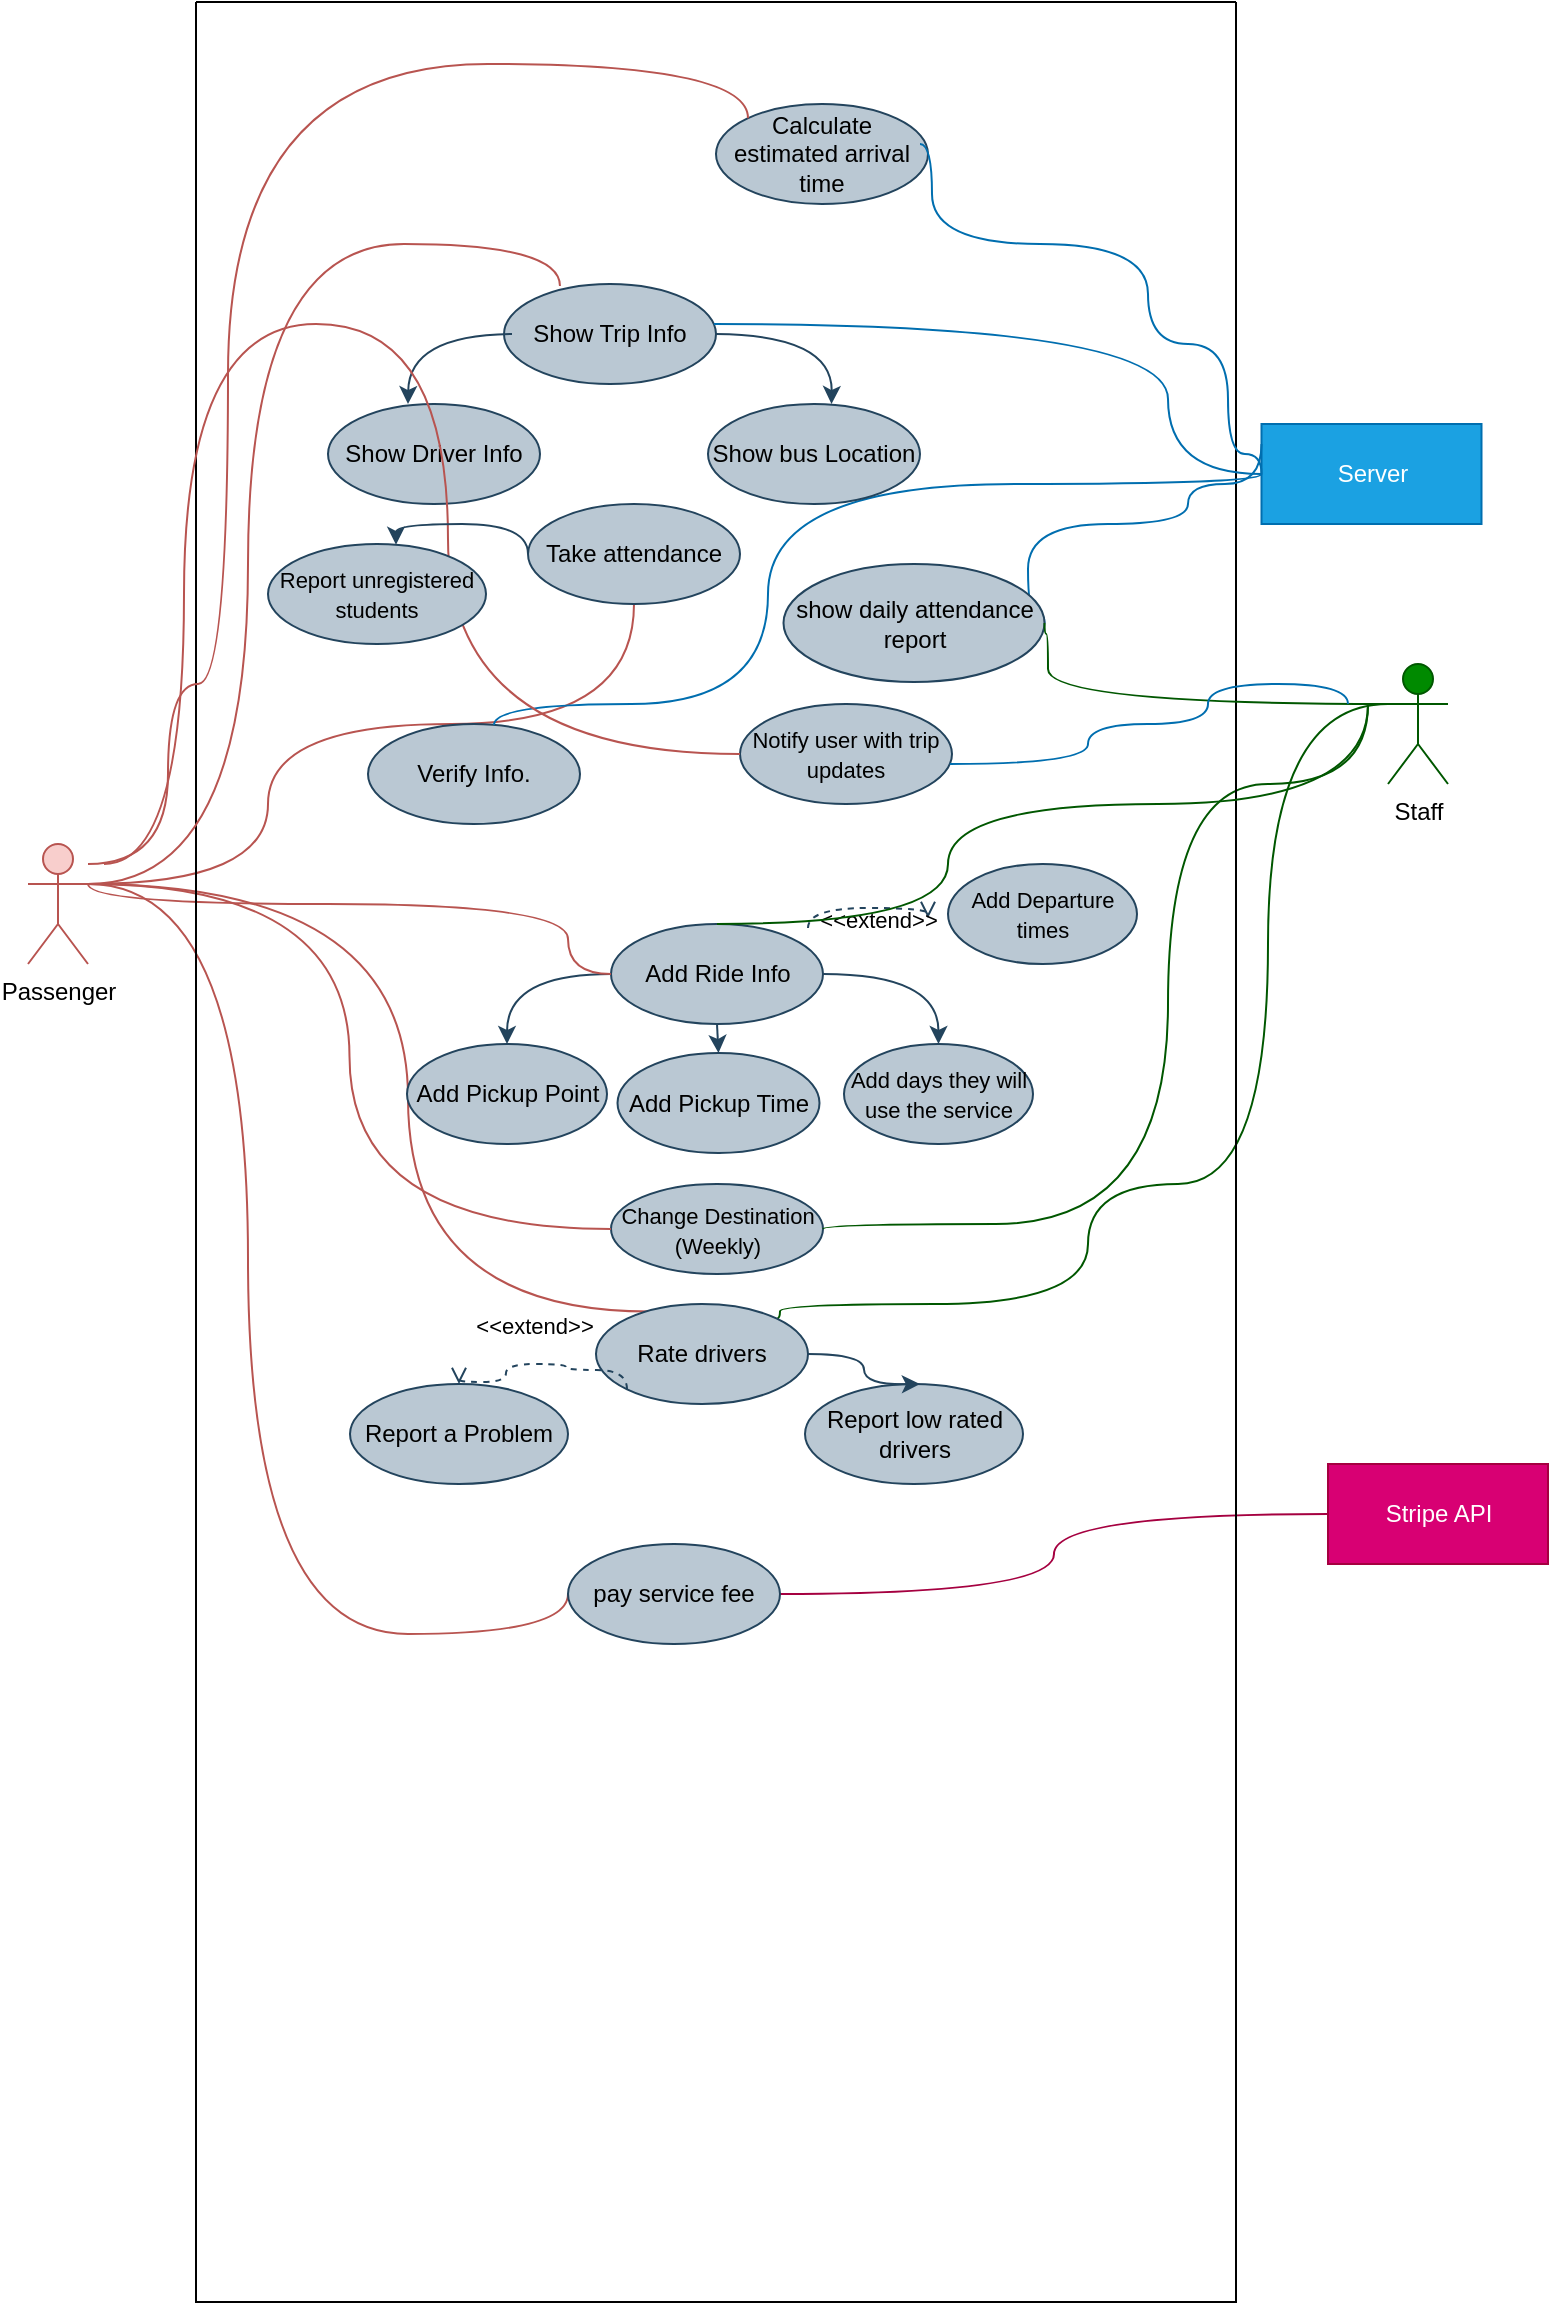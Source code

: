 <mxfile version="20.7.4" type="device"><diagram id="3MpQ3bJ-1ESxw9v13e6f" name="Page-1"><mxGraphModel dx="1963" dy="945" grid="1" gridSize="10" guides="1" tooltips="1" connect="1" arrows="1" fold="1" page="1" pageScale="1" pageWidth="827" pageHeight="1169" math="0" shadow="0"><root><mxCell id="0"/><mxCell id="1" parent="0"/><mxCell id="gAhLUO22oc6dAsDZ0Gie-73" style="edgeStyle=orthogonalEdgeStyle;curved=1;rounded=0;orthogonalLoop=1;jettySize=auto;html=1;exitX=0.5;exitY=1;exitDx=0;exitDy=0;entryX=0.5;entryY=0;entryDx=0;entryDy=0;startArrow=none;fillColor=#bac8d3;strokeColor=#23445d;" parent="1" source="gAhLUO22oc6dAsDZ0Gie-67" edge="1"><mxGeometry relative="1" as="geometry"><mxPoint x="418.25" y="565" as="targetPoint"/></mxGeometry></mxCell><mxCell id="gAhLUO22oc6dAsDZ0Gie-75" style="edgeStyle=orthogonalEdgeStyle;curved=1;rounded=0;orthogonalLoop=1;jettySize=auto;html=1;exitX=0.5;exitY=1;exitDx=0;exitDy=0;entryX=0.5;entryY=0;entryDx=0;entryDy=0;fillColor=#bac8d3;strokeColor=#23445d;" parent="1" source="gAhLUO22oc6dAsDZ0Gie-8" target="gAhLUO22oc6dAsDZ0Gie-67" edge="1"><mxGeometry relative="1" as="geometry"/></mxCell><mxCell id="gAhLUO22oc6dAsDZ0Gie-76" style="edgeStyle=orthogonalEdgeStyle;curved=1;rounded=0;orthogonalLoop=1;jettySize=auto;html=1;exitX=0;exitY=0.5;exitDx=0;exitDy=0;entryX=0.5;entryY=0;entryDx=0;entryDy=0;fillColor=#bac8d3;strokeColor=#23445d;" parent="1" source="gAhLUO22oc6dAsDZ0Gie-8" target="gAhLUO22oc6dAsDZ0Gie-63" edge="1"><mxGeometry relative="1" as="geometry"/></mxCell><mxCell id="gAhLUO22oc6dAsDZ0Gie-77" style="edgeStyle=orthogonalEdgeStyle;curved=1;rounded=0;orthogonalLoop=1;jettySize=auto;html=1;exitX=1;exitY=0.5;exitDx=0;exitDy=0;entryX=0.5;entryY=0;entryDx=0;entryDy=0;fillColor=#bac8d3;strokeColor=#23445d;" parent="1" source="gAhLUO22oc6dAsDZ0Gie-8" target="gAhLUO22oc6dAsDZ0Gie-64" edge="1"><mxGeometry relative="1" as="geometry"/></mxCell><mxCell id="gAhLUO22oc6dAsDZ0Gie-8" value="Add Ride Info" style="ellipse;whiteSpace=wrap;html=1;fillColor=#bac8d3;strokeColor=#23445d;" parent="1" vertex="1"><mxGeometry x="361.5" y="470" width="106" height="50" as="geometry"/></mxCell><mxCell id="gAhLUO22oc6dAsDZ0Gie-9" value="&lt;font style=&quot;font-size: 11px&quot;&gt;Change Destination&lt;br&gt;(Weekly)&lt;/font&gt;" style="ellipse;whiteSpace=wrap;html=1;fillColor=#bac8d3;strokeColor=#23445d;" parent="1" vertex="1"><mxGeometry x="361.5" y="600" width="106" height="45" as="geometry"/></mxCell><mxCell id="gAhLUO22oc6dAsDZ0Gie-19" value="&lt;font color=&quot;#000000&quot;&gt;Staff&lt;/font&gt;" style="shape=umlActor;verticalLabelPosition=bottom;verticalAlign=top;html=1;outlineConnect=0;fillColor=#008a00;strokeColor=#005700;fontColor=#ffffff;" parent="1" vertex="1"><mxGeometry x="750" y="340" width="30" height="60" as="geometry"/></mxCell><mxCell id="gAhLUO22oc6dAsDZ0Gie-21" value="Passenger" style="shape=umlActor;verticalLabelPosition=bottom;verticalAlign=top;html=1;outlineConnect=0;fillColor=#f8cecc;strokeColor=#b85450;" parent="1" vertex="1"><mxGeometry x="70" y="430" width="30" height="60" as="geometry"/></mxCell><mxCell id="gAhLUO22oc6dAsDZ0Gie-22" value="" style="endArrow=none;html=1;rounded=0;edgeStyle=orthogonalEdgeStyle;curved=1;exitX=1;exitY=0.333;exitDx=0;exitDy=0;exitPerimeter=0;entryX=0;entryY=0.5;entryDx=0;entryDy=0;fillColor=#f8cecc;strokeColor=#b85450;" parent="1" source="gAhLUO22oc6dAsDZ0Gie-21" target="gAhLUO22oc6dAsDZ0Gie-9" edge="1"><mxGeometry width="50" height="50" relative="1" as="geometry"><mxPoint x="130" y="470" as="sourcePoint"/><mxPoint x="180" y="420" as="targetPoint"/></mxGeometry></mxCell><mxCell id="gAhLUO22oc6dAsDZ0Gie-23" value="" style="endArrow=none;html=1;rounded=0;edgeStyle=orthogonalEdgeStyle;curved=1;exitX=1;exitY=0.333;exitDx=0;exitDy=0;exitPerimeter=0;fillColor=#f8cecc;strokeColor=#b85450;entryX=0;entryY=0.5;entryDx=0;entryDy=0;" parent="1" source="gAhLUO22oc6dAsDZ0Gie-21" target="gAhLUO22oc6dAsDZ0Gie-8" edge="1"><mxGeometry width="50" height="50" relative="1" as="geometry"><mxPoint x="130" y="440" as="sourcePoint"/><mxPoint x="364" y="435" as="targetPoint"/><Array as="points"><mxPoint x="100" y="460"/><mxPoint x="340" y="460"/><mxPoint x="340" y="495"/></Array></mxGeometry></mxCell><mxCell id="gAhLUO22oc6dAsDZ0Gie-24" value="" style="endArrow=none;html=1;rounded=0;edgeStyle=orthogonalEdgeStyle;curved=1;exitX=1;exitY=0.333;exitDx=0;exitDy=0;exitPerimeter=0;fillColor=#f8cecc;strokeColor=#b85450;entryX=0.256;entryY=0.076;entryDx=0;entryDy=0;entryPerimeter=0;" parent="1" source="gAhLUO22oc6dAsDZ0Gie-21" target="gAhLUO22oc6dAsDZ0Gie-10" edge="1"><mxGeometry width="50" height="50" relative="1" as="geometry"><mxPoint x="120" y="420" as="sourcePoint"/><mxPoint x="170" y="370" as="targetPoint"/><Array as="points"><mxPoint x="260" y="450"/><mxPoint x="260" y="664"/></Array></mxGeometry></mxCell><mxCell id="gAhLUO22oc6dAsDZ0Gie-27" value="" style="endArrow=none;html=1;rounded=0;edgeStyle=orthogonalEdgeStyle;curved=1;exitX=1;exitY=0.333;exitDx=0;exitDy=0;exitPerimeter=0;fillColor=#f8cecc;strokeColor=#b85450;" parent="1" source="gAhLUO22oc6dAsDZ0Gie-21" target="WW9ttZluefoS-R5ULllX-27" edge="1"><mxGeometry width="50" height="50" relative="1" as="geometry"><mxPoint x="390" y="410" as="sourcePoint"/><mxPoint x="440" y="360" as="targetPoint"/><Array as="points"><mxPoint x="190" y="450"/><mxPoint x="190" y="370"/><mxPoint x="373" y="370"/></Array></mxGeometry></mxCell><mxCell id="gAhLUO22oc6dAsDZ0Gie-29" value="" style="endArrow=none;html=1;rounded=0;edgeStyle=orthogonalEdgeStyle;curved=1;exitX=1;exitY=0.333;exitDx=0;exitDy=0;exitPerimeter=0;entryX=0;entryY=0.5;entryDx=0;entryDy=0;fillColor=#f8cecc;strokeColor=#b85450;" parent="1" source="gAhLUO22oc6dAsDZ0Gie-21" target="gAhLUO22oc6dAsDZ0Gie-28" edge="1"><mxGeometry width="50" height="50" relative="1" as="geometry"><mxPoint x="110" y="450" as="sourcePoint"/><mxPoint x="160" y="400" as="targetPoint"/><Array as="points"><mxPoint x="180" y="450"/><mxPoint x="180" y="825"/></Array></mxGeometry></mxCell><mxCell id="gAhLUO22oc6dAsDZ0Gie-30" value="Server" style="html=1;fillColor=#1ba1e2;strokeColor=#006EAF;fontColor=#ffffff;" parent="1" vertex="1"><mxGeometry x="686.75" y="220" width="110" height="50" as="geometry"/></mxCell><mxCell id="gAhLUO22oc6dAsDZ0Gie-41" value="Stripe API" style="html=1;fillColor=#d80073;strokeColor=#A50040;fontColor=#ffffff;" parent="1" vertex="1"><mxGeometry x="720" y="740" width="110" height="50" as="geometry"/></mxCell><mxCell id="gAhLUO22oc6dAsDZ0Gie-63" value="Add Pickup Point" style="ellipse;whiteSpace=wrap;html=1;fillColor=#bac8d3;strokeColor=#23445d;" parent="1" vertex="1"><mxGeometry x="259.5" y="530" width="100" height="50" as="geometry"/></mxCell><mxCell id="gAhLUO22oc6dAsDZ0Gie-64" value="&lt;font style=&quot;font-size: 11px&quot;&gt;Add days they will use the service&lt;/font&gt;" style="ellipse;whiteSpace=wrap;html=1;fillColor=#bac8d3;strokeColor=#23445d;" parent="1" vertex="1"><mxGeometry x="478" y="530" width="94.5" height="50" as="geometry"/></mxCell><mxCell id="gAhLUO22oc6dAsDZ0Gie-67" value="Add Pickup Time" style="ellipse;whiteSpace=wrap;html=1;fillColor=#bac8d3;strokeColor=#23445d;" parent="1" vertex="1"><mxGeometry x="364.75" y="534.5" width="101" height="50" as="geometry"/></mxCell><mxCell id="gAhLUO22oc6dAsDZ0Gie-78" value="" style="endArrow=none;html=1;rounded=0;edgeStyle=orthogonalEdgeStyle;curved=1;exitX=1;exitY=0.5;exitDx=0;exitDy=0;entryX=0;entryY=0.5;entryDx=0;entryDy=0;fillColor=#d80073;strokeColor=#A50040;" parent="1" source="gAhLUO22oc6dAsDZ0Gie-28" target="gAhLUO22oc6dAsDZ0Gie-41" edge="1"><mxGeometry width="50" height="50" relative="1" as="geometry"><mxPoint x="529.5" y="850" as="sourcePoint"/><mxPoint x="579.5" y="800" as="targetPoint"/></mxGeometry></mxCell><mxCell id="gAhLUO22oc6dAsDZ0Gie-82" value="" style="endArrow=none;html=1;rounded=0;edgeStyle=orthogonalEdgeStyle;curved=1;exitX=1;exitY=0;exitDx=0;exitDy=0;entryX=0;entryY=0.333;entryDx=0;entryDy=0;entryPerimeter=0;fillColor=#008a00;strokeColor=#005700;" parent="1" source="gAhLUO22oc6dAsDZ0Gie-10" target="gAhLUO22oc6dAsDZ0Gie-19" edge="1"><mxGeometry width="50" height="50" relative="1" as="geometry"><mxPoint x="478" y="855" as="sourcePoint"/><mxPoint x="550.25" y="820" as="targetPoint"/><Array as="points"><mxPoint x="446" y="660"/><mxPoint x="600" y="660"/><mxPoint x="600" y="600"/><mxPoint x="690" y="600"/><mxPoint x="690" y="360"/></Array></mxGeometry></mxCell><mxCell id="gAhLUO22oc6dAsDZ0Gie-85" value="" style="endArrow=none;html=1;rounded=0;edgeStyle=orthogonalEdgeStyle;curved=1;exitX=1;exitY=0.5;exitDx=0;exitDy=0;fillColor=#008a00;strokeColor=#005700;" parent="1" source="gAhLUO22oc6dAsDZ0Gie-9" edge="1"><mxGeometry width="50" height="50" relative="1" as="geometry"><mxPoint x="550" y="610" as="sourcePoint"/><mxPoint x="740" y="360" as="targetPoint"/><Array as="points"><mxPoint x="468" y="620"/><mxPoint x="640" y="620"/><mxPoint x="640" y="400"/><mxPoint x="740" y="400"/></Array></mxGeometry></mxCell><mxCell id="788EMygqod8ZER7JfaVR-13" value="&#10;&#10;" style="swimlane;startSize=0;" parent="1" vertex="1"><mxGeometry x="154" y="9" width="520" height="1150" as="geometry"/></mxCell><mxCell id="gAhLUO22oc6dAsDZ0Gie-46" value="Report a Problem" style="ellipse;whiteSpace=wrap;html=1;fillColor=#bac8d3;strokeColor=#23445d;" parent="788EMygqod8ZER7JfaVR-13" vertex="1"><mxGeometry x="77" y="691" width="109" height="50" as="geometry"/></mxCell><mxCell id="gAhLUO22oc6dAsDZ0Gie-28" value="pay service fee" style="ellipse;whiteSpace=wrap;html=1;fillColor=#bac8d3;strokeColor=#23445d;" parent="788EMygqod8ZER7JfaVR-13" vertex="1"><mxGeometry x="186" y="771" width="106" height="50" as="geometry"/></mxCell><mxCell id="WW9ttZluefoS-R5ULllX-5" value="&lt;span style=&quot;font-size: 11px&quot;&gt;Add Departure times&lt;/span&gt;" style="ellipse;whiteSpace=wrap;html=1;fillColor=#bac8d3;strokeColor=#23445d;" parent="788EMygqod8ZER7JfaVR-13" vertex="1"><mxGeometry x="376" y="431" width="94.5" height="50" as="geometry"/></mxCell><mxCell id="WW9ttZluefoS-R5ULllX-6" value="&amp;lt;&amp;lt;extend&amp;gt;&amp;gt;" style="html=1;verticalAlign=bottom;labelBackgroundColor=none;endArrow=open;endFill=0;dashed=1;rounded=0;edgeStyle=orthogonalEdgeStyle;curved=1;fillColor=#bac8d3;strokeColor=#23445d;" parent="788EMygqod8ZER7JfaVR-13" edge="1"><mxGeometry x="0.2" y="-15" width="160" relative="1" as="geometry"><mxPoint x="306" y="463" as="sourcePoint"/><mxPoint x="366" y="458" as="targetPoint"/><mxPoint as="offset"/><Array as="points"><mxPoint x="306" y="453"/><mxPoint x="366" y="453"/></Array></mxGeometry></mxCell><mxCell id="gAhLUO22oc6dAsDZ0Gie-3" value="Verify Info." style="ellipse;whiteSpace=wrap;html=1;fillColor=#bac8d3;strokeColor=#23445d;" parent="788EMygqod8ZER7JfaVR-13" vertex="1"><mxGeometry x="86" y="361" width="106" height="50" as="geometry"/></mxCell><mxCell id="WW9ttZluefoS-R5ULllX-3" value="" style="endArrow=none;html=1;rounded=0;edgeStyle=orthogonalEdgeStyle;curved=1;entryX=0;entryY=0.5;entryDx=0;entryDy=0;fillColor=#1ba1e2;strokeColor=#006EAF;" parent="788EMygqod8ZER7JfaVR-13" source="gAhLUO22oc6dAsDZ0Gie-3" target="gAhLUO22oc6dAsDZ0Gie-30" edge="1"><mxGeometry width="50" height="50" relative="1" as="geometry"><mxPoint x="428" y="186" as="sourcePoint"/><mxPoint x="542.75" y="236" as="targetPoint"/><Array as="points"><mxPoint x="149" y="351"/><mxPoint x="286" y="351"/><mxPoint x="286" y="241"/><mxPoint x="533" y="241"/></Array></mxGeometry></mxCell><mxCell id="WW9ttZluefoS-R5ULllX-12" value="Show Trip Info" style="ellipse;whiteSpace=wrap;html=1;fillColor=#bac8d3;strokeColor=#23445d;" parent="788EMygqod8ZER7JfaVR-13" vertex="1"><mxGeometry x="154" y="141" width="106" height="50" as="geometry"/></mxCell><mxCell id="WW9ttZluefoS-R5ULllX-13" value="Show Driver Info" style="ellipse;whiteSpace=wrap;html=1;fillColor=#bac8d3;strokeColor=#23445d;" parent="788EMygqod8ZER7JfaVR-13" vertex="1"><mxGeometry x="66" y="201" width="106" height="50" as="geometry"/></mxCell><mxCell id="WW9ttZluefoS-R5ULllX-14" value="Show bus Location" style="ellipse;whiteSpace=wrap;html=1;fillColor=#bac8d3;strokeColor=#23445d;" parent="788EMygqod8ZER7JfaVR-13" vertex="1"><mxGeometry x="256" y="201" width="106" height="50" as="geometry"/></mxCell><mxCell id="WW9ttZluefoS-R5ULllX-16" style="edgeStyle=orthogonalEdgeStyle;curved=1;rounded=0;orthogonalLoop=1;jettySize=auto;html=1;exitX=0;exitY=0.5;exitDx=0;exitDy=0;entryX=0.5;entryY=0;entryDx=0;entryDy=0;fillColor=#bac8d3;strokeColor=#23445d;" parent="788EMygqod8ZER7JfaVR-13" edge="1"><mxGeometry relative="1" as="geometry"><mxPoint x="158" y="166" as="sourcePoint"/><mxPoint x="106" y="201" as="targetPoint"/></mxGeometry></mxCell><mxCell id="WW9ttZluefoS-R5ULllX-17" style="edgeStyle=orthogonalEdgeStyle;curved=1;rounded=0;orthogonalLoop=1;jettySize=auto;html=1;exitX=1;exitY=0.5;exitDx=0;exitDy=0;entryX=0.5;entryY=0;entryDx=0;entryDy=0;fillColor=#bac8d3;strokeColor=#23445d;" parent="788EMygqod8ZER7JfaVR-13" edge="1"><mxGeometry relative="1" as="geometry"><mxPoint x="260" y="166" as="sourcePoint"/><mxPoint x="317.75" y="201" as="targetPoint"/></mxGeometry></mxCell><mxCell id="WW9ttZluefoS-R5ULllX-19" value="Calculate estimated arrival time" style="ellipse;whiteSpace=wrap;html=1;fillColor=#bac8d3;strokeColor=#23445d;" parent="788EMygqod8ZER7JfaVR-13" vertex="1"><mxGeometry x="260" y="51" width="106" height="50" as="geometry"/></mxCell><mxCell id="WW9ttZluefoS-R5ULllX-20" value="" style="endArrow=none;html=1;rounded=0;edgeStyle=orthogonalEdgeStyle;curved=1;fillColor=#1ba1e2;strokeColor=#006EAF;entryX=0;entryY=0.5;entryDx=0;entryDy=0;" parent="788EMygqod8ZER7JfaVR-13" target="gAhLUO22oc6dAsDZ0Gie-30" edge="1"><mxGeometry width="50" height="50" relative="1" as="geometry"><mxPoint x="362.0" y="71" as="sourcePoint"/><mxPoint x="506" y="161" as="targetPoint"/><Array as="points"><mxPoint x="368" y="71"/><mxPoint x="368" y="121"/><mxPoint x="476" y="121"/><mxPoint x="476" y="171"/><mxPoint x="516" y="171"/><mxPoint x="516" y="226"/></Array></mxGeometry></mxCell><mxCell id="WW9ttZluefoS-R5ULllX-22" value="" style="endArrow=none;html=1;rounded=0;edgeStyle=orthogonalEdgeStyle;curved=1;fillColor=#f8cecc;strokeColor=#b85450;" parent="788EMygqod8ZER7JfaVR-13" target="WW9ttZluefoS-R5ULllX-19" edge="1"><mxGeometry width="50" height="50" relative="1" as="geometry"><mxPoint x="-54" y="431" as="sourcePoint"/><mxPoint x="281.242" y="60.4" as="targetPoint"/><Array as="points"><mxPoint x="-14" y="431"/><mxPoint x="-14" y="341"/><mxPoint x="16" y="341"/><mxPoint x="16" y="31"/><mxPoint x="276" y="31"/></Array></mxGeometry></mxCell><mxCell id="WW9ttZluefoS-R5ULllX-23" value="&lt;font style=&quot;font-size: 11px&quot;&gt;Notify user with trip updates&lt;/font&gt;" style="ellipse;whiteSpace=wrap;html=1;fillColor=#bac8d3;strokeColor=#23445d;" parent="788EMygqod8ZER7JfaVR-13" vertex="1"><mxGeometry x="272" y="351" width="106" height="50" as="geometry"/></mxCell><mxCell id="WW9ttZluefoS-R5ULllX-26" value="" style="endArrow=none;html=1;rounded=0;edgeStyle=orthogonalEdgeStyle;curved=1;fillColor=#f8cecc;strokeColor=#b85450;entryX=0;entryY=0.5;entryDx=0;entryDy=0;" parent="788EMygqod8ZER7JfaVR-13" target="WW9ttZluefoS-R5ULllX-23" edge="1"><mxGeometry width="50" height="50" relative="1" as="geometry"><mxPoint x="-46" y="431" as="sourcePoint"/><mxPoint x="283.523" y="58.322" as="targetPoint"/><Array as="points"><mxPoint x="-6" y="431"/><mxPoint x="-6" y="161"/><mxPoint x="126" y="161"/></Array></mxGeometry></mxCell><mxCell id="WW9ttZluefoS-R5ULllX-27" value="Take attendance" style="ellipse;whiteSpace=wrap;html=1;fillColor=#bac8d3;strokeColor=#23445d;" parent="788EMygqod8ZER7JfaVR-13" vertex="1"><mxGeometry x="166" y="251" width="106" height="50" as="geometry"/></mxCell><mxCell id="WW9ttZluefoS-R5ULllX-28" value="" style="endArrow=none;html=1;rounded=0;edgeStyle=orthogonalEdgeStyle;curved=1;entryX=0;entryY=0.5;entryDx=0;entryDy=0;fillColor=#1ba1e2;strokeColor=#006EAF;exitX=1;exitY=0.5;exitDx=0;exitDy=0;" parent="788EMygqod8ZER7JfaVR-13" source="WW9ttZluefoS-R5ULllX-34" edge="1"><mxGeometry width="50" height="50" relative="1" as="geometry"><mxPoint x="202" y="381" as="sourcePoint"/><mxPoint x="532.75" y="221" as="targetPoint"/><Array as="points"><mxPoint x="416" y="306"/><mxPoint x="416" y="261"/><mxPoint x="496" y="261"/><mxPoint x="496" y="241"/><mxPoint x="533" y="241"/></Array></mxGeometry></mxCell><mxCell id="WW9ttZluefoS-R5ULllX-29" value="&lt;font style=&quot;font-size: 11px&quot;&gt;Report unregistered students&lt;/font&gt;" style="ellipse;whiteSpace=wrap;html=1;fillColor=#bac8d3;strokeColor=#23445d;" parent="788EMygqod8ZER7JfaVR-13" vertex="1"><mxGeometry x="36" y="271" width="109" height="50" as="geometry"/></mxCell><mxCell id="WW9ttZluefoS-R5ULllX-32" style="edgeStyle=orthogonalEdgeStyle;curved=1;rounded=0;orthogonalLoop=1;jettySize=auto;html=1;exitX=0;exitY=0.5;exitDx=0;exitDy=0;fillColor=#bac8d3;strokeColor=#23445d;" parent="788EMygqod8ZER7JfaVR-13" source="WW9ttZluefoS-R5ULllX-27" target="WW9ttZluefoS-R5ULllX-29" edge="1"><mxGeometry relative="1" as="geometry"><mxPoint x="172" y="261" as="sourcePoint"/><mxPoint x="120" y="281" as="targetPoint"/><Array as="points"><mxPoint x="166" y="261"/><mxPoint x="100" y="261"/></Array></mxGeometry></mxCell><mxCell id="WW9ttZluefoS-R5ULllX-34" value="show daily attendance report" style="ellipse;whiteSpace=wrap;html=1;fillColor=#bac8d3;strokeColor=#23445d;" parent="788EMygqod8ZER7JfaVR-13" vertex="1"><mxGeometry x="293.75" y="281" width="130.5" height="59" as="geometry"/></mxCell><mxCell id="WW9ttZluefoS-R5ULllX-36" value="Report low rated drivers" style="ellipse;whiteSpace=wrap;html=1;fillColor=#bac8d3;strokeColor=#23445d;" parent="788EMygqod8ZER7JfaVR-13" vertex="1"><mxGeometry x="304.5" y="691" width="109" height="50" as="geometry"/></mxCell><mxCell id="WW9ttZluefoS-R5ULllX-38" style="edgeStyle=orthogonalEdgeStyle;curved=1;rounded=0;orthogonalLoop=1;jettySize=auto;html=1;entryX=0.5;entryY=0;entryDx=0;entryDy=0;fillColor=#bac8d3;strokeColor=#23445d;" parent="788EMygqod8ZER7JfaVR-13" edge="1" source="gAhLUO22oc6dAsDZ0Gie-10"><mxGeometry relative="1" as="geometry"><mxPoint x="304.2" y="656" as="sourcePoint"/><mxPoint x="361.95" y="691" as="targetPoint"/></mxGeometry></mxCell><mxCell id="gAhLUO22oc6dAsDZ0Gie-10" value="Rate drivers" style="ellipse;whiteSpace=wrap;html=1;fillColor=#bac8d3;strokeColor=#23445d;" parent="788EMygqod8ZER7JfaVR-13" vertex="1"><mxGeometry x="200" y="651" width="106" height="50" as="geometry"/></mxCell><mxCell id="WW9ttZluefoS-R5ULllX-11" value="&amp;lt;&amp;lt;extend&amp;gt;&amp;gt;" style="html=1;verticalAlign=bottom;labelBackgroundColor=none;endArrow=open;endFill=0;dashed=1;rounded=0;edgeStyle=orthogonalEdgeStyle;curved=1;fillColor=#bac8d3;strokeColor=#23445d;entryX=0.5;entryY=0;entryDx=0;entryDy=0;exitX=0;exitY=1;exitDx=0;exitDy=0;" parent="788EMygqod8ZER7JfaVR-13" source="gAhLUO22oc6dAsDZ0Gie-10" target="gAhLUO22oc6dAsDZ0Gie-46" edge="1"><mxGeometry x="0.105" y="-10" width="160" relative="1" as="geometry"><mxPoint x="155" y="686" as="sourcePoint"/><mxPoint x="215" y="681" as="targetPoint"/><mxPoint as="offset"/><Array as="points"><mxPoint x="185" y="684"/><mxPoint x="185" y="681"/><mxPoint x="155" y="681"/><mxPoint x="155" y="690"/></Array></mxGeometry></mxCell><mxCell id="WW9ttZluefoS-R5ULllX-7" value="" style="endArrow=none;html=1;rounded=0;edgeStyle=orthogonalEdgeStyle;curved=1;fillColor=#008a00;strokeColor=#005700;fontStyle=1;exitX=0.5;exitY=0;exitDx=0;exitDy=0;" parent="1" source="gAhLUO22oc6dAsDZ0Gie-8" edge="1"><mxGeometry width="50" height="50" relative="1" as="geometry"><mxPoint x="480.75" y="385" as="sourcePoint"/><mxPoint x="740" y="360" as="targetPoint"/><Array as="points"><mxPoint x="530" y="470"/><mxPoint x="530" y="410"/><mxPoint x="740" y="410"/></Array></mxGeometry></mxCell><mxCell id="WW9ttZluefoS-R5ULllX-18" value="" style="endArrow=none;html=1;rounded=0;edgeStyle=orthogonalEdgeStyle;curved=1;entryX=0;entryY=0.5;entryDx=0;entryDy=0;fillColor=#1ba1e2;strokeColor=#006EAF;" parent="1" source="WW9ttZluefoS-R5ULllX-12" target="gAhLUO22oc6dAsDZ0Gie-30" edge="1"><mxGeometry width="50" height="50" relative="1" as="geometry"><mxPoint x="420" y="170" as="sourcePoint"/><mxPoint x="696.75" y="255" as="targetPoint"/><Array as="points"><mxPoint x="640" y="170"/><mxPoint x="640" y="245"/></Array></mxGeometry></mxCell><mxCell id="WW9ttZluefoS-R5ULllX-21" value="" style="endArrow=none;html=1;rounded=0;edgeStyle=orthogonalEdgeStyle;curved=1;exitX=1;exitY=0.333;exitDx=0;exitDy=0;exitPerimeter=0;entryX=0.264;entryY=0.02;entryDx=0;entryDy=0;fillColor=#f8cecc;strokeColor=#b85450;entryPerimeter=0;" parent="1" target="WW9ttZluefoS-R5ULllX-12" edge="1"><mxGeometry width="50" height="50" relative="1" as="geometry"><mxPoint x="100" y="450" as="sourcePoint"/><mxPoint x="250" y="405" as="targetPoint"/><Array as="points"><mxPoint x="180" y="450"/><mxPoint x="180" y="130"/><mxPoint x="336" y="130"/></Array></mxGeometry></mxCell><mxCell id="WW9ttZluefoS-R5ULllX-35" value="" style="endArrow=none;html=1;rounded=0;edgeStyle=orthogonalEdgeStyle;curved=1;fillColor=#008a00;strokeColor=#005700;fontStyle=1;exitX=1;exitY=0.5;exitDx=0;exitDy=0;" parent="1" source="WW9ttZluefoS-R5ULllX-34" edge="1"><mxGeometry width="50" height="50" relative="1" as="geometry"><mxPoint x="424.5" y="480" as="sourcePoint"/><mxPoint x="750" y="360" as="targetPoint"/><Array as="points"><mxPoint x="580" y="325"/><mxPoint x="580" y="360"/><mxPoint x="750" y="360"/></Array></mxGeometry></mxCell><mxCell id="_aNc6ZQ1hHqr2bgYBI2--33" value="" style="endArrow=none;html=1;rounded=0;edgeStyle=orthogonalEdgeStyle;curved=1;fillColor=#1ba1e2;strokeColor=#006EAF;" edge="1" parent="1" source="WW9ttZluefoS-R5ULllX-23"><mxGeometry width="50" height="50" relative="1" as="geometry"><mxPoint x="566" y="325" as="sourcePoint"/><mxPoint x="730" y="360" as="targetPoint"/><Array as="points"><mxPoint x="600" y="390"/><mxPoint x="600" y="370"/><mxPoint x="660" y="370"/><mxPoint x="660" y="350"/><mxPoint x="730" y="350"/></Array></mxGeometry></mxCell></root></mxGraphModel></diagram></mxfile>